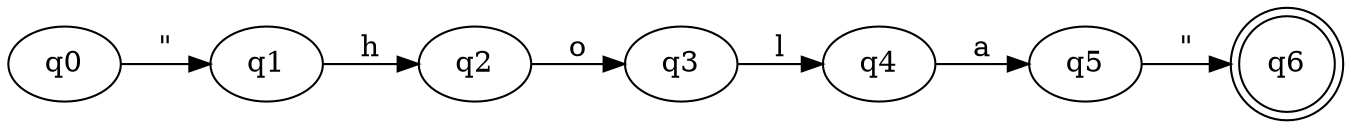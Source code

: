 digraph G {
rankdir=LR;
q0 -> q1 [label="\""];
q1 -> q2 [label="h"];
q2 -> q3 [label="o"];
q3 -> q4 [label="l"];
q4 -> q5 [label="a"];
q5 -> q6 [label="\""];
q6 [shape=doublecircle];
}